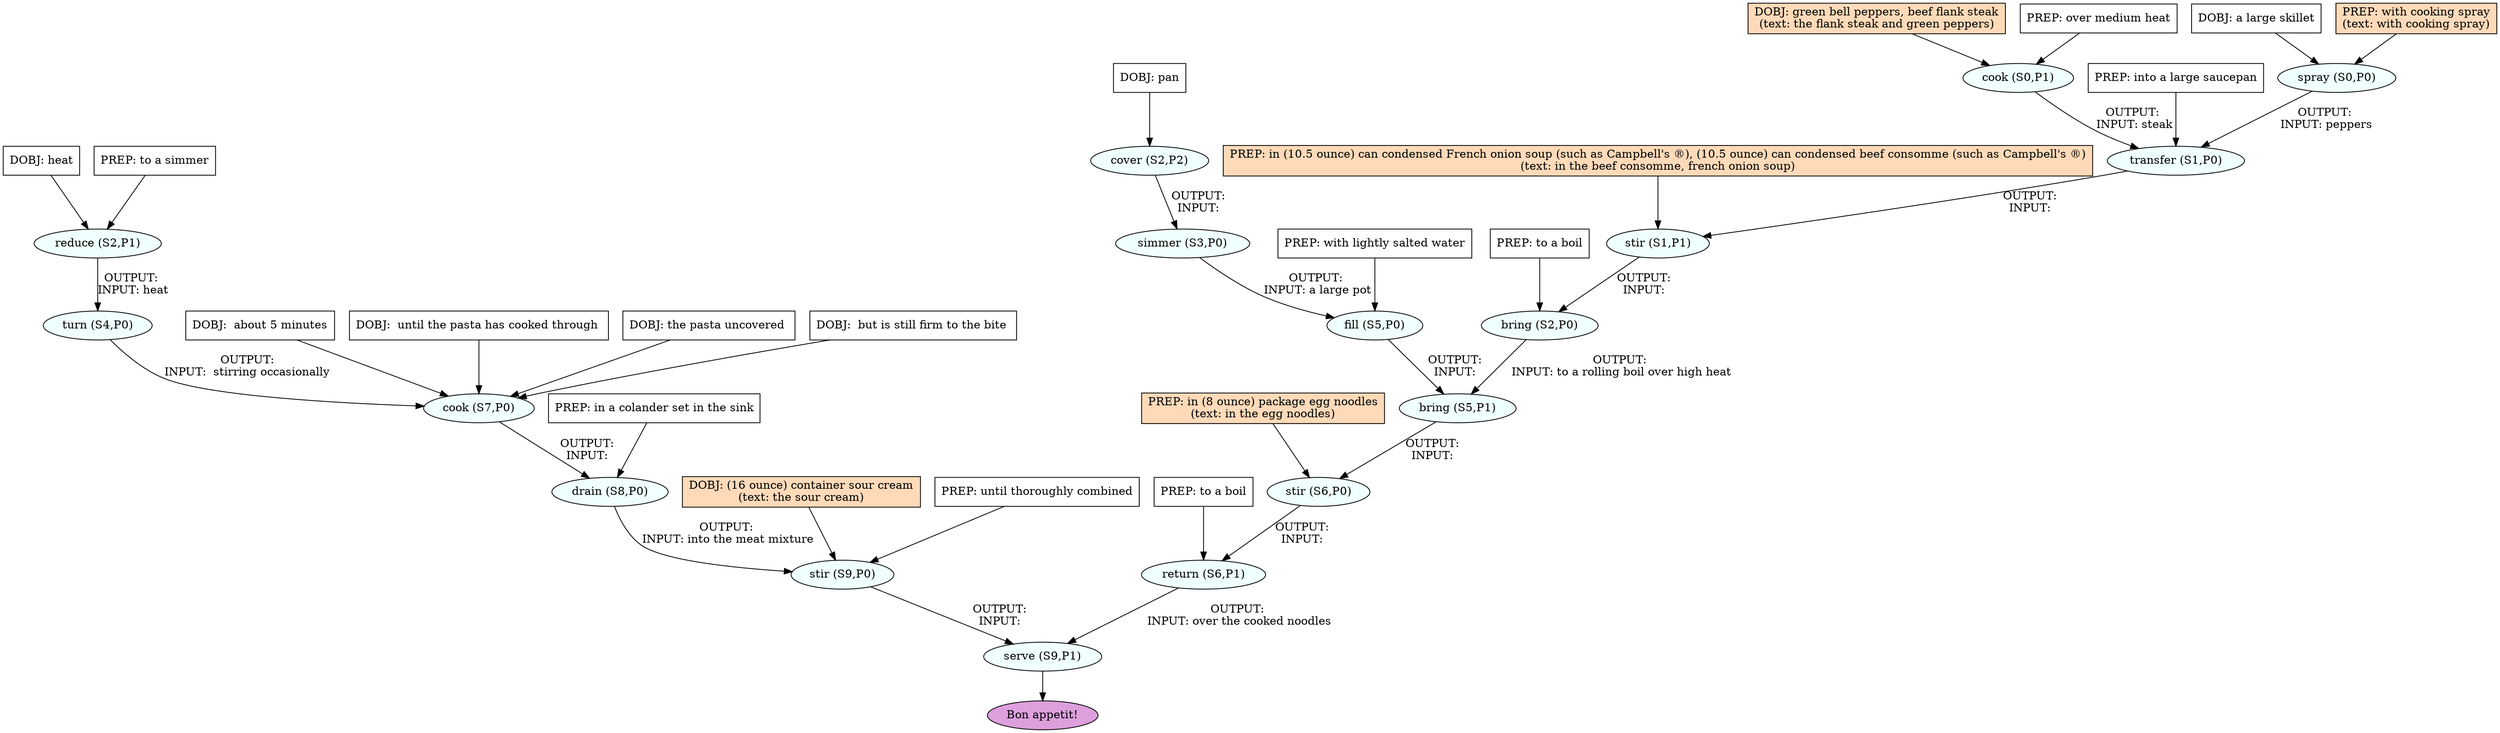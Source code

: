 digraph recipe {
E0[label="spray (S0,P0)", shape=oval, style=filled, fillcolor=azure]
E1[label="cook (S0,P1)", shape=oval, style=filled, fillcolor=azure]
E2[label="transfer (S1,P0)", shape=oval, style=filled, fillcolor=azure]
E3[label="stir (S1,P1)", shape=oval, style=filled, fillcolor=azure]
E4[label="bring (S2,P0)", shape=oval, style=filled, fillcolor=azure]
E5[label="reduce (S2,P1)", shape=oval, style=filled, fillcolor=azure]
E6[label="cover (S2,P2)", shape=oval, style=filled, fillcolor=azure]
E7[label="simmer (S3,P0)", shape=oval, style=filled, fillcolor=azure]
E8[label="turn (S4,P0)", shape=oval, style=filled, fillcolor=azure]
E9[label="fill (S5,P0)", shape=oval, style=filled, fillcolor=azure]
E10[label="bring (S5,P1)", shape=oval, style=filled, fillcolor=azure]
E11[label="stir (S6,P0)", shape=oval, style=filled, fillcolor=azure]
E12[label="return (S6,P1)", shape=oval, style=filled, fillcolor=azure]
E13[label="cook (S7,P0)", shape=oval, style=filled, fillcolor=azure]
E14[label="drain (S8,P0)", shape=oval, style=filled, fillcolor=azure]
E15[label="stir (S9,P0)", shape=oval, style=filled, fillcolor=azure]
E16[label="serve (S9,P1)", shape=oval, style=filled, fillcolor=azure]
D5[label="DOBJ: heat", shape=box, style=filled, fillcolor=white]
D5 -> E5
P5_0[label="PREP: to a simmer", shape=box, style=filled, fillcolor=white]
P5_0 -> E5
D0[label="DOBJ: a large skillet", shape=box, style=filled, fillcolor=white]
D0 -> E0
P0_0[label="PREP: with cooking spray
(text: with cooking spray)", shape=box, style=filled, fillcolor=peachpuff]
P0_0 -> E0
D6[label="DOBJ: pan", shape=box, style=filled, fillcolor=white]
D6 -> E6
D1[label="DOBJ: green bell peppers, beef flank steak
(text: the flank steak and green peppers)", shape=box, style=filled, fillcolor=peachpuff]
D1 -> E1
P1_0[label="PREP: over medium heat", shape=box, style=filled, fillcolor=white]
P1_0 -> E1
E1 -> E2 [label="OUTPUT: 
INPUT: steak"]
E0 -> E2 [label="OUTPUT: 
INPUT: peppers"]
P2_0_0[label="PREP: into a large saucepan", shape=box, style=filled, fillcolor=white]
P2_0_0 -> E2
E2 -> E3 [label="OUTPUT: 
INPUT: "]
P3_0_ing[label="PREP: in (10.5 ounce) can condensed French onion soup (such as Campbell's ®), (10.5 ounce) can condensed beef consomme (such as Campbell's ®)
(text: in the beef consomme, french onion soup)", shape=box, style=filled, fillcolor=peachpuff]
P3_0_ing -> E3
E3 -> E4 [label="OUTPUT: 
INPUT: "]
P4_0_0[label="PREP: to a boil", shape=box, style=filled, fillcolor=white]
P4_0_0 -> E4
E6 -> E7 [label="OUTPUT: 
INPUT: "]
E5 -> E8 [label="OUTPUT: 
INPUT: heat"]
E7 -> E9 [label="OUTPUT: 
INPUT: a large pot"]
P9_0_0[label="PREP: with lightly salted water", shape=box, style=filled, fillcolor=white]
P9_0_0 -> E9
E9 -> E10 [label="OUTPUT: 
INPUT: "]
E4 -> E10 [label="OUTPUT: 
INPUT: to a rolling boil over high heat"]
E10 -> E11 [label="OUTPUT: 
INPUT: "]
P11_0_ing[label="PREP: in (8 ounce) package egg noodles
(text: in the egg noodles)", shape=box, style=filled, fillcolor=peachpuff]
P11_0_ing -> E11
E11 -> E12 [label="OUTPUT: 
INPUT: "]
P12_0_0[label="PREP: to a boil", shape=box, style=filled, fillcolor=white]
P12_0_0 -> E12
E8 -> E13 [label="OUTPUT: 
INPUT:  stirring occasionally "]
D13_1[label="DOBJ:  about 5 minutes", shape=box, style=filled, fillcolor=white]
D13_1 -> E13
D13_2[label="DOBJ:  until the pasta has cooked through ", shape=box, style=filled, fillcolor=white]
D13_2 -> E13
D13_3[label="DOBJ: the pasta uncovered ", shape=box, style=filled, fillcolor=white]
D13_3 -> E13
D13_4[label="DOBJ:  but is still firm to the bite ", shape=box, style=filled, fillcolor=white]
D13_4 -> E13
E13 -> E14 [label="OUTPUT: 
INPUT: "]
P14_0_0[label="PREP: in a colander set in the sink", shape=box, style=filled, fillcolor=white]
P14_0_0 -> E14
D15_ing[label="DOBJ: (16 ounce) container sour cream
(text: the sour cream)", shape=box, style=filled, fillcolor=peachpuff]
D15_ing -> E15
E14 -> E15 [label="OUTPUT: 
INPUT: into the meat mixture"]
P15_1_0[label="PREP: until thoroughly combined", shape=box, style=filled, fillcolor=white]
P15_1_0 -> E15
E15 -> E16 [label="OUTPUT: 
INPUT: "]
E12 -> E16 [label="OUTPUT: 
INPUT: over the cooked noodles"]
EOR[label="Bon appetit!", shape=oval, style=filled, fillcolor=plum]
E16 -> EOR
}
